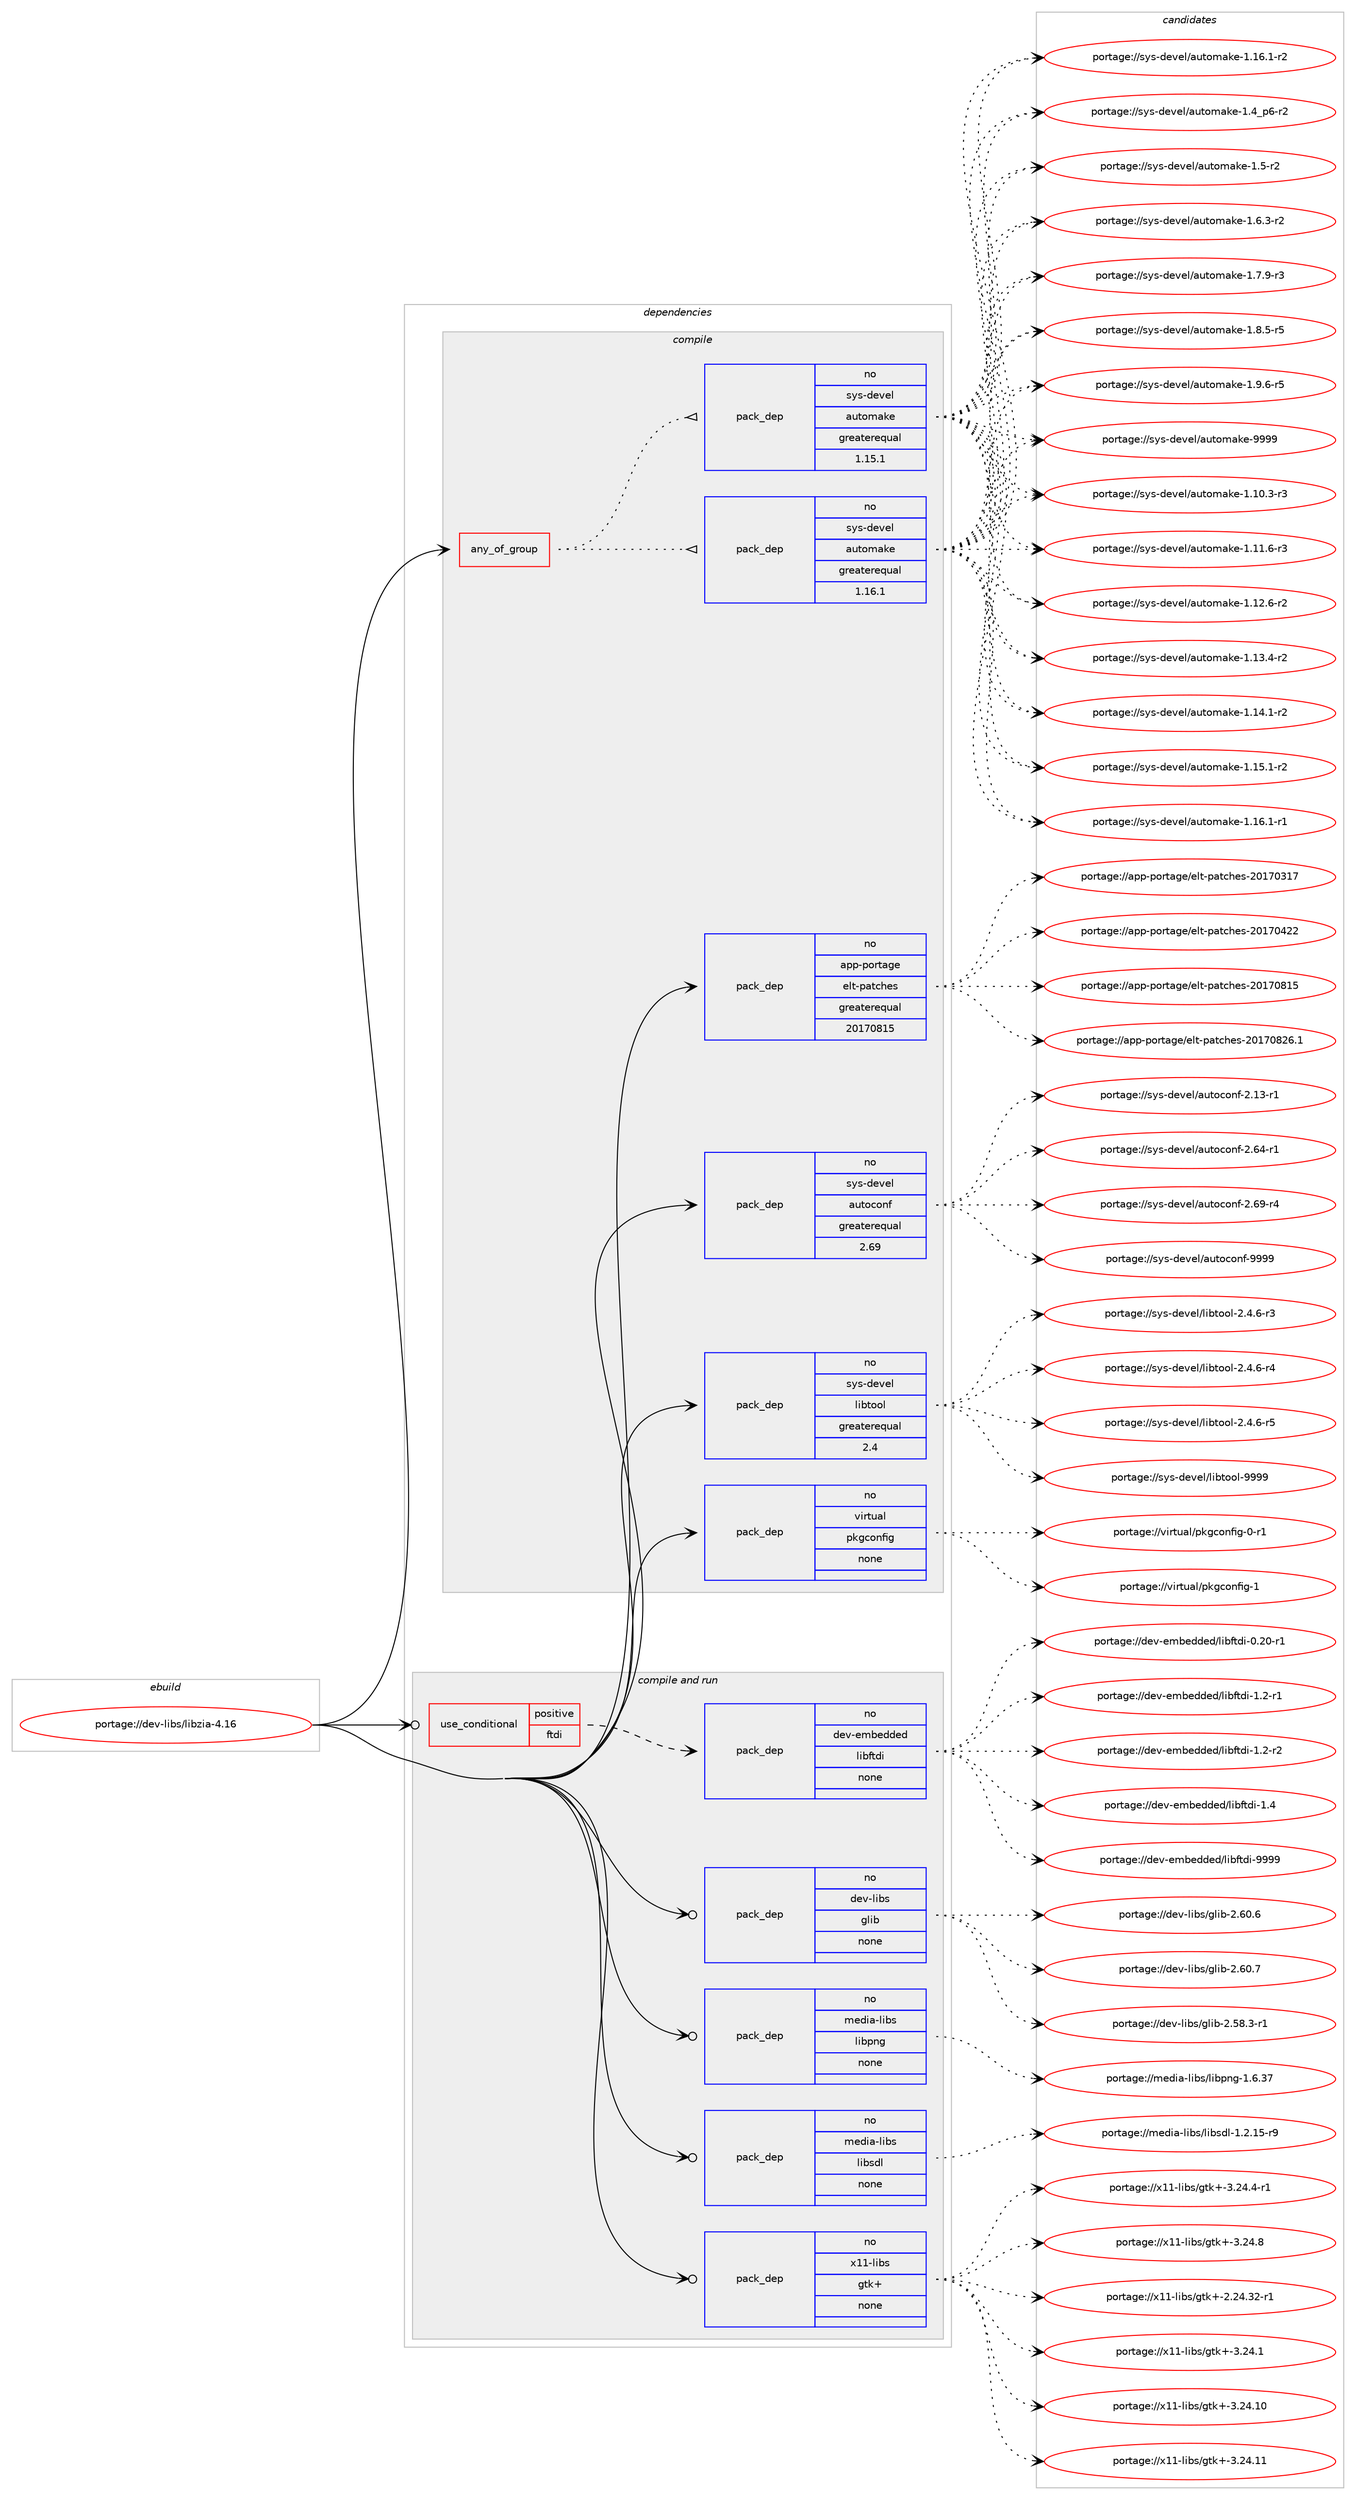 digraph prolog {

# *************
# Graph options
# *************

newrank=true;
concentrate=true;
compound=true;
graph [rankdir=LR,fontname=Helvetica,fontsize=10,ranksep=1.5];#, ranksep=2.5, nodesep=0.2];
edge  [arrowhead=vee];
node  [fontname=Helvetica,fontsize=10];

# **********
# The ebuild
# **********

subgraph cluster_leftcol {
color=gray;
rank=same;
label=<<i>ebuild</i>>;
id [label="portage://dev-libs/libzia-4.16", color=red, width=4, href="../dev-libs/libzia-4.16.svg"];
}

# ****************
# The dependencies
# ****************

subgraph cluster_midcol {
color=gray;
label=<<i>dependencies</i>>;
subgraph cluster_compile {
fillcolor="#eeeeee";
style=filled;
label=<<i>compile</i>>;
subgraph any3016 {
dependency102608 [label=<<TABLE BORDER="0" CELLBORDER="1" CELLSPACING="0" CELLPADDING="4"><TR><TD CELLPADDING="10">any_of_group</TD></TR></TABLE>>, shape=none, color=red];subgraph pack78060 {
dependency102609 [label=<<TABLE BORDER="0" CELLBORDER="1" CELLSPACING="0" CELLPADDING="4" WIDTH="220"><TR><TD ROWSPAN="6" CELLPADDING="30">pack_dep</TD></TR><TR><TD WIDTH="110">no</TD></TR><TR><TD>sys-devel</TD></TR><TR><TD>automake</TD></TR><TR><TD>greaterequal</TD></TR><TR><TD>1.16.1</TD></TR></TABLE>>, shape=none, color=blue];
}
dependency102608:e -> dependency102609:w [weight=20,style="dotted",arrowhead="oinv"];
subgraph pack78061 {
dependency102610 [label=<<TABLE BORDER="0" CELLBORDER="1" CELLSPACING="0" CELLPADDING="4" WIDTH="220"><TR><TD ROWSPAN="6" CELLPADDING="30">pack_dep</TD></TR><TR><TD WIDTH="110">no</TD></TR><TR><TD>sys-devel</TD></TR><TR><TD>automake</TD></TR><TR><TD>greaterequal</TD></TR><TR><TD>1.15.1</TD></TR></TABLE>>, shape=none, color=blue];
}
dependency102608:e -> dependency102610:w [weight=20,style="dotted",arrowhead="oinv"];
}
id:e -> dependency102608:w [weight=20,style="solid",arrowhead="vee"];
subgraph pack78062 {
dependency102611 [label=<<TABLE BORDER="0" CELLBORDER="1" CELLSPACING="0" CELLPADDING="4" WIDTH="220"><TR><TD ROWSPAN="6" CELLPADDING="30">pack_dep</TD></TR><TR><TD WIDTH="110">no</TD></TR><TR><TD>app-portage</TD></TR><TR><TD>elt-patches</TD></TR><TR><TD>greaterequal</TD></TR><TR><TD>20170815</TD></TR></TABLE>>, shape=none, color=blue];
}
id:e -> dependency102611:w [weight=20,style="solid",arrowhead="vee"];
subgraph pack78063 {
dependency102612 [label=<<TABLE BORDER="0" CELLBORDER="1" CELLSPACING="0" CELLPADDING="4" WIDTH="220"><TR><TD ROWSPAN="6" CELLPADDING="30">pack_dep</TD></TR><TR><TD WIDTH="110">no</TD></TR><TR><TD>sys-devel</TD></TR><TR><TD>autoconf</TD></TR><TR><TD>greaterequal</TD></TR><TR><TD>2.69</TD></TR></TABLE>>, shape=none, color=blue];
}
id:e -> dependency102612:w [weight=20,style="solid",arrowhead="vee"];
subgraph pack78064 {
dependency102613 [label=<<TABLE BORDER="0" CELLBORDER="1" CELLSPACING="0" CELLPADDING="4" WIDTH="220"><TR><TD ROWSPAN="6" CELLPADDING="30">pack_dep</TD></TR><TR><TD WIDTH="110">no</TD></TR><TR><TD>sys-devel</TD></TR><TR><TD>libtool</TD></TR><TR><TD>greaterequal</TD></TR><TR><TD>2.4</TD></TR></TABLE>>, shape=none, color=blue];
}
id:e -> dependency102613:w [weight=20,style="solid",arrowhead="vee"];
subgraph pack78065 {
dependency102614 [label=<<TABLE BORDER="0" CELLBORDER="1" CELLSPACING="0" CELLPADDING="4" WIDTH="220"><TR><TD ROWSPAN="6" CELLPADDING="30">pack_dep</TD></TR><TR><TD WIDTH="110">no</TD></TR><TR><TD>virtual</TD></TR><TR><TD>pkgconfig</TD></TR><TR><TD>none</TD></TR><TR><TD></TD></TR></TABLE>>, shape=none, color=blue];
}
id:e -> dependency102614:w [weight=20,style="solid",arrowhead="vee"];
}
subgraph cluster_compileandrun {
fillcolor="#eeeeee";
style=filled;
label=<<i>compile and run</i>>;
subgraph cond21475 {
dependency102615 [label=<<TABLE BORDER="0" CELLBORDER="1" CELLSPACING="0" CELLPADDING="4"><TR><TD ROWSPAN="3" CELLPADDING="10">use_conditional</TD></TR><TR><TD>positive</TD></TR><TR><TD>ftdi</TD></TR></TABLE>>, shape=none, color=red];
subgraph pack78066 {
dependency102616 [label=<<TABLE BORDER="0" CELLBORDER="1" CELLSPACING="0" CELLPADDING="4" WIDTH="220"><TR><TD ROWSPAN="6" CELLPADDING="30">pack_dep</TD></TR><TR><TD WIDTH="110">no</TD></TR><TR><TD>dev-embedded</TD></TR><TR><TD>libftdi</TD></TR><TR><TD>none</TD></TR><TR><TD></TD></TR></TABLE>>, shape=none, color=blue];
}
dependency102615:e -> dependency102616:w [weight=20,style="dashed",arrowhead="vee"];
}
id:e -> dependency102615:w [weight=20,style="solid",arrowhead="odotvee"];
subgraph pack78067 {
dependency102617 [label=<<TABLE BORDER="0" CELLBORDER="1" CELLSPACING="0" CELLPADDING="4" WIDTH="220"><TR><TD ROWSPAN="6" CELLPADDING="30">pack_dep</TD></TR><TR><TD WIDTH="110">no</TD></TR><TR><TD>dev-libs</TD></TR><TR><TD>glib</TD></TR><TR><TD>none</TD></TR><TR><TD></TD></TR></TABLE>>, shape=none, color=blue];
}
id:e -> dependency102617:w [weight=20,style="solid",arrowhead="odotvee"];
subgraph pack78068 {
dependency102618 [label=<<TABLE BORDER="0" CELLBORDER="1" CELLSPACING="0" CELLPADDING="4" WIDTH="220"><TR><TD ROWSPAN="6" CELLPADDING="30">pack_dep</TD></TR><TR><TD WIDTH="110">no</TD></TR><TR><TD>media-libs</TD></TR><TR><TD>libpng</TD></TR><TR><TD>none</TD></TR><TR><TD></TD></TR></TABLE>>, shape=none, color=blue];
}
id:e -> dependency102618:w [weight=20,style="solid",arrowhead="odotvee"];
subgraph pack78069 {
dependency102619 [label=<<TABLE BORDER="0" CELLBORDER="1" CELLSPACING="0" CELLPADDING="4" WIDTH="220"><TR><TD ROWSPAN="6" CELLPADDING="30">pack_dep</TD></TR><TR><TD WIDTH="110">no</TD></TR><TR><TD>media-libs</TD></TR><TR><TD>libsdl</TD></TR><TR><TD>none</TD></TR><TR><TD></TD></TR></TABLE>>, shape=none, color=blue];
}
id:e -> dependency102619:w [weight=20,style="solid",arrowhead="odotvee"];
subgraph pack78070 {
dependency102620 [label=<<TABLE BORDER="0" CELLBORDER="1" CELLSPACING="0" CELLPADDING="4" WIDTH="220"><TR><TD ROWSPAN="6" CELLPADDING="30">pack_dep</TD></TR><TR><TD WIDTH="110">no</TD></TR><TR><TD>x11-libs</TD></TR><TR><TD>gtk+</TD></TR><TR><TD>none</TD></TR><TR><TD></TD></TR></TABLE>>, shape=none, color=blue];
}
id:e -> dependency102620:w [weight=20,style="solid",arrowhead="odotvee"];
}
subgraph cluster_run {
fillcolor="#eeeeee";
style=filled;
label=<<i>run</i>>;
}
}

# **************
# The candidates
# **************

subgraph cluster_choices {
rank=same;
color=gray;
label=<<i>candidates</i>>;

subgraph choice78060 {
color=black;
nodesep=1;
choiceportage11512111545100101118101108479711711611110997107101454946494846514511451 [label="portage://sys-devel/automake-1.10.3-r3", color=red, width=4,href="../sys-devel/automake-1.10.3-r3.svg"];
choiceportage11512111545100101118101108479711711611110997107101454946494946544511451 [label="portage://sys-devel/automake-1.11.6-r3", color=red, width=4,href="../sys-devel/automake-1.11.6-r3.svg"];
choiceportage11512111545100101118101108479711711611110997107101454946495046544511450 [label="portage://sys-devel/automake-1.12.6-r2", color=red, width=4,href="../sys-devel/automake-1.12.6-r2.svg"];
choiceportage11512111545100101118101108479711711611110997107101454946495146524511450 [label="portage://sys-devel/automake-1.13.4-r2", color=red, width=4,href="../sys-devel/automake-1.13.4-r2.svg"];
choiceportage11512111545100101118101108479711711611110997107101454946495246494511450 [label="portage://sys-devel/automake-1.14.1-r2", color=red, width=4,href="../sys-devel/automake-1.14.1-r2.svg"];
choiceportage11512111545100101118101108479711711611110997107101454946495346494511450 [label="portage://sys-devel/automake-1.15.1-r2", color=red, width=4,href="../sys-devel/automake-1.15.1-r2.svg"];
choiceportage11512111545100101118101108479711711611110997107101454946495446494511449 [label="portage://sys-devel/automake-1.16.1-r1", color=red, width=4,href="../sys-devel/automake-1.16.1-r1.svg"];
choiceportage11512111545100101118101108479711711611110997107101454946495446494511450 [label="portage://sys-devel/automake-1.16.1-r2", color=red, width=4,href="../sys-devel/automake-1.16.1-r2.svg"];
choiceportage115121115451001011181011084797117116111109971071014549465295112544511450 [label="portage://sys-devel/automake-1.4_p6-r2", color=red, width=4,href="../sys-devel/automake-1.4_p6-r2.svg"];
choiceportage11512111545100101118101108479711711611110997107101454946534511450 [label="portage://sys-devel/automake-1.5-r2", color=red, width=4,href="../sys-devel/automake-1.5-r2.svg"];
choiceportage115121115451001011181011084797117116111109971071014549465446514511450 [label="portage://sys-devel/automake-1.6.3-r2", color=red, width=4,href="../sys-devel/automake-1.6.3-r2.svg"];
choiceportage115121115451001011181011084797117116111109971071014549465546574511451 [label="portage://sys-devel/automake-1.7.9-r3", color=red, width=4,href="../sys-devel/automake-1.7.9-r3.svg"];
choiceportage115121115451001011181011084797117116111109971071014549465646534511453 [label="portage://sys-devel/automake-1.8.5-r5", color=red, width=4,href="../sys-devel/automake-1.8.5-r5.svg"];
choiceportage115121115451001011181011084797117116111109971071014549465746544511453 [label="portage://sys-devel/automake-1.9.6-r5", color=red, width=4,href="../sys-devel/automake-1.9.6-r5.svg"];
choiceportage115121115451001011181011084797117116111109971071014557575757 [label="portage://sys-devel/automake-9999", color=red, width=4,href="../sys-devel/automake-9999.svg"];
dependency102609:e -> choiceportage11512111545100101118101108479711711611110997107101454946494846514511451:w [style=dotted,weight="100"];
dependency102609:e -> choiceportage11512111545100101118101108479711711611110997107101454946494946544511451:w [style=dotted,weight="100"];
dependency102609:e -> choiceportage11512111545100101118101108479711711611110997107101454946495046544511450:w [style=dotted,weight="100"];
dependency102609:e -> choiceportage11512111545100101118101108479711711611110997107101454946495146524511450:w [style=dotted,weight="100"];
dependency102609:e -> choiceportage11512111545100101118101108479711711611110997107101454946495246494511450:w [style=dotted,weight="100"];
dependency102609:e -> choiceportage11512111545100101118101108479711711611110997107101454946495346494511450:w [style=dotted,weight="100"];
dependency102609:e -> choiceportage11512111545100101118101108479711711611110997107101454946495446494511449:w [style=dotted,weight="100"];
dependency102609:e -> choiceportage11512111545100101118101108479711711611110997107101454946495446494511450:w [style=dotted,weight="100"];
dependency102609:e -> choiceportage115121115451001011181011084797117116111109971071014549465295112544511450:w [style=dotted,weight="100"];
dependency102609:e -> choiceportage11512111545100101118101108479711711611110997107101454946534511450:w [style=dotted,weight="100"];
dependency102609:e -> choiceportage115121115451001011181011084797117116111109971071014549465446514511450:w [style=dotted,weight="100"];
dependency102609:e -> choiceportage115121115451001011181011084797117116111109971071014549465546574511451:w [style=dotted,weight="100"];
dependency102609:e -> choiceportage115121115451001011181011084797117116111109971071014549465646534511453:w [style=dotted,weight="100"];
dependency102609:e -> choiceportage115121115451001011181011084797117116111109971071014549465746544511453:w [style=dotted,weight="100"];
dependency102609:e -> choiceportage115121115451001011181011084797117116111109971071014557575757:w [style=dotted,weight="100"];
}
subgraph choice78061 {
color=black;
nodesep=1;
choiceportage11512111545100101118101108479711711611110997107101454946494846514511451 [label="portage://sys-devel/automake-1.10.3-r3", color=red, width=4,href="../sys-devel/automake-1.10.3-r3.svg"];
choiceportage11512111545100101118101108479711711611110997107101454946494946544511451 [label="portage://sys-devel/automake-1.11.6-r3", color=red, width=4,href="../sys-devel/automake-1.11.6-r3.svg"];
choiceportage11512111545100101118101108479711711611110997107101454946495046544511450 [label="portage://sys-devel/automake-1.12.6-r2", color=red, width=4,href="../sys-devel/automake-1.12.6-r2.svg"];
choiceportage11512111545100101118101108479711711611110997107101454946495146524511450 [label="portage://sys-devel/automake-1.13.4-r2", color=red, width=4,href="../sys-devel/automake-1.13.4-r2.svg"];
choiceportage11512111545100101118101108479711711611110997107101454946495246494511450 [label="portage://sys-devel/automake-1.14.1-r2", color=red, width=4,href="../sys-devel/automake-1.14.1-r2.svg"];
choiceportage11512111545100101118101108479711711611110997107101454946495346494511450 [label="portage://sys-devel/automake-1.15.1-r2", color=red, width=4,href="../sys-devel/automake-1.15.1-r2.svg"];
choiceportage11512111545100101118101108479711711611110997107101454946495446494511449 [label="portage://sys-devel/automake-1.16.1-r1", color=red, width=4,href="../sys-devel/automake-1.16.1-r1.svg"];
choiceportage11512111545100101118101108479711711611110997107101454946495446494511450 [label="portage://sys-devel/automake-1.16.1-r2", color=red, width=4,href="../sys-devel/automake-1.16.1-r2.svg"];
choiceportage115121115451001011181011084797117116111109971071014549465295112544511450 [label="portage://sys-devel/automake-1.4_p6-r2", color=red, width=4,href="../sys-devel/automake-1.4_p6-r2.svg"];
choiceportage11512111545100101118101108479711711611110997107101454946534511450 [label="portage://sys-devel/automake-1.5-r2", color=red, width=4,href="../sys-devel/automake-1.5-r2.svg"];
choiceportage115121115451001011181011084797117116111109971071014549465446514511450 [label="portage://sys-devel/automake-1.6.3-r2", color=red, width=4,href="../sys-devel/automake-1.6.3-r2.svg"];
choiceportage115121115451001011181011084797117116111109971071014549465546574511451 [label="portage://sys-devel/automake-1.7.9-r3", color=red, width=4,href="../sys-devel/automake-1.7.9-r3.svg"];
choiceportage115121115451001011181011084797117116111109971071014549465646534511453 [label="portage://sys-devel/automake-1.8.5-r5", color=red, width=4,href="../sys-devel/automake-1.8.5-r5.svg"];
choiceportage115121115451001011181011084797117116111109971071014549465746544511453 [label="portage://sys-devel/automake-1.9.6-r5", color=red, width=4,href="../sys-devel/automake-1.9.6-r5.svg"];
choiceportage115121115451001011181011084797117116111109971071014557575757 [label="portage://sys-devel/automake-9999", color=red, width=4,href="../sys-devel/automake-9999.svg"];
dependency102610:e -> choiceportage11512111545100101118101108479711711611110997107101454946494846514511451:w [style=dotted,weight="100"];
dependency102610:e -> choiceportage11512111545100101118101108479711711611110997107101454946494946544511451:w [style=dotted,weight="100"];
dependency102610:e -> choiceportage11512111545100101118101108479711711611110997107101454946495046544511450:w [style=dotted,weight="100"];
dependency102610:e -> choiceportage11512111545100101118101108479711711611110997107101454946495146524511450:w [style=dotted,weight="100"];
dependency102610:e -> choiceportage11512111545100101118101108479711711611110997107101454946495246494511450:w [style=dotted,weight="100"];
dependency102610:e -> choiceportage11512111545100101118101108479711711611110997107101454946495346494511450:w [style=dotted,weight="100"];
dependency102610:e -> choiceportage11512111545100101118101108479711711611110997107101454946495446494511449:w [style=dotted,weight="100"];
dependency102610:e -> choiceportage11512111545100101118101108479711711611110997107101454946495446494511450:w [style=dotted,weight="100"];
dependency102610:e -> choiceportage115121115451001011181011084797117116111109971071014549465295112544511450:w [style=dotted,weight="100"];
dependency102610:e -> choiceportage11512111545100101118101108479711711611110997107101454946534511450:w [style=dotted,weight="100"];
dependency102610:e -> choiceportage115121115451001011181011084797117116111109971071014549465446514511450:w [style=dotted,weight="100"];
dependency102610:e -> choiceportage115121115451001011181011084797117116111109971071014549465546574511451:w [style=dotted,weight="100"];
dependency102610:e -> choiceportage115121115451001011181011084797117116111109971071014549465646534511453:w [style=dotted,weight="100"];
dependency102610:e -> choiceportage115121115451001011181011084797117116111109971071014549465746544511453:w [style=dotted,weight="100"];
dependency102610:e -> choiceportage115121115451001011181011084797117116111109971071014557575757:w [style=dotted,weight="100"];
}
subgraph choice78062 {
color=black;
nodesep=1;
choiceportage97112112451121111141169710310147101108116451129711699104101115455048495548514955 [label="portage://app-portage/elt-patches-20170317", color=red, width=4,href="../app-portage/elt-patches-20170317.svg"];
choiceportage97112112451121111141169710310147101108116451129711699104101115455048495548525050 [label="portage://app-portage/elt-patches-20170422", color=red, width=4,href="../app-portage/elt-patches-20170422.svg"];
choiceportage97112112451121111141169710310147101108116451129711699104101115455048495548564953 [label="portage://app-portage/elt-patches-20170815", color=red, width=4,href="../app-portage/elt-patches-20170815.svg"];
choiceportage971121124511211111411697103101471011081164511297116991041011154550484955485650544649 [label="portage://app-portage/elt-patches-20170826.1", color=red, width=4,href="../app-portage/elt-patches-20170826.1.svg"];
dependency102611:e -> choiceportage97112112451121111141169710310147101108116451129711699104101115455048495548514955:w [style=dotted,weight="100"];
dependency102611:e -> choiceportage97112112451121111141169710310147101108116451129711699104101115455048495548525050:w [style=dotted,weight="100"];
dependency102611:e -> choiceportage97112112451121111141169710310147101108116451129711699104101115455048495548564953:w [style=dotted,weight="100"];
dependency102611:e -> choiceportage971121124511211111411697103101471011081164511297116991041011154550484955485650544649:w [style=dotted,weight="100"];
}
subgraph choice78063 {
color=black;
nodesep=1;
choiceportage1151211154510010111810110847971171161119911111010245504649514511449 [label="portage://sys-devel/autoconf-2.13-r1", color=red, width=4,href="../sys-devel/autoconf-2.13-r1.svg"];
choiceportage1151211154510010111810110847971171161119911111010245504654524511449 [label="portage://sys-devel/autoconf-2.64-r1", color=red, width=4,href="../sys-devel/autoconf-2.64-r1.svg"];
choiceportage1151211154510010111810110847971171161119911111010245504654574511452 [label="portage://sys-devel/autoconf-2.69-r4", color=red, width=4,href="../sys-devel/autoconf-2.69-r4.svg"];
choiceportage115121115451001011181011084797117116111991111101024557575757 [label="portage://sys-devel/autoconf-9999", color=red, width=4,href="../sys-devel/autoconf-9999.svg"];
dependency102612:e -> choiceportage1151211154510010111810110847971171161119911111010245504649514511449:w [style=dotted,weight="100"];
dependency102612:e -> choiceportage1151211154510010111810110847971171161119911111010245504654524511449:w [style=dotted,weight="100"];
dependency102612:e -> choiceportage1151211154510010111810110847971171161119911111010245504654574511452:w [style=dotted,weight="100"];
dependency102612:e -> choiceportage115121115451001011181011084797117116111991111101024557575757:w [style=dotted,weight="100"];
}
subgraph choice78064 {
color=black;
nodesep=1;
choiceportage1151211154510010111810110847108105981161111111084550465246544511451 [label="portage://sys-devel/libtool-2.4.6-r3", color=red, width=4,href="../sys-devel/libtool-2.4.6-r3.svg"];
choiceportage1151211154510010111810110847108105981161111111084550465246544511452 [label="portage://sys-devel/libtool-2.4.6-r4", color=red, width=4,href="../sys-devel/libtool-2.4.6-r4.svg"];
choiceportage1151211154510010111810110847108105981161111111084550465246544511453 [label="portage://sys-devel/libtool-2.4.6-r5", color=red, width=4,href="../sys-devel/libtool-2.4.6-r5.svg"];
choiceportage1151211154510010111810110847108105981161111111084557575757 [label="portage://sys-devel/libtool-9999", color=red, width=4,href="../sys-devel/libtool-9999.svg"];
dependency102613:e -> choiceportage1151211154510010111810110847108105981161111111084550465246544511451:w [style=dotted,weight="100"];
dependency102613:e -> choiceportage1151211154510010111810110847108105981161111111084550465246544511452:w [style=dotted,weight="100"];
dependency102613:e -> choiceportage1151211154510010111810110847108105981161111111084550465246544511453:w [style=dotted,weight="100"];
dependency102613:e -> choiceportage1151211154510010111810110847108105981161111111084557575757:w [style=dotted,weight="100"];
}
subgraph choice78065 {
color=black;
nodesep=1;
choiceportage11810511411611797108471121071039911111010210510345484511449 [label="portage://virtual/pkgconfig-0-r1", color=red, width=4,href="../virtual/pkgconfig-0-r1.svg"];
choiceportage1181051141161179710847112107103991111101021051034549 [label="portage://virtual/pkgconfig-1", color=red, width=4,href="../virtual/pkgconfig-1.svg"];
dependency102614:e -> choiceportage11810511411611797108471121071039911111010210510345484511449:w [style=dotted,weight="100"];
dependency102614:e -> choiceportage1181051141161179710847112107103991111101021051034549:w [style=dotted,weight="100"];
}
subgraph choice78066 {
color=black;
nodesep=1;
choiceportage1001011184510110998101100100101100471081059810211610010545484650484511449 [label="portage://dev-embedded/libftdi-0.20-r1", color=red, width=4,href="../dev-embedded/libftdi-0.20-r1.svg"];
choiceportage10010111845101109981011001001011004710810598102116100105454946504511449 [label="portage://dev-embedded/libftdi-1.2-r1", color=red, width=4,href="../dev-embedded/libftdi-1.2-r1.svg"];
choiceportage10010111845101109981011001001011004710810598102116100105454946504511450 [label="portage://dev-embedded/libftdi-1.2-r2", color=red, width=4,href="../dev-embedded/libftdi-1.2-r2.svg"];
choiceportage1001011184510110998101100100101100471081059810211610010545494652 [label="portage://dev-embedded/libftdi-1.4", color=red, width=4,href="../dev-embedded/libftdi-1.4.svg"];
choiceportage100101118451011099810110010010110047108105981021161001054557575757 [label="portage://dev-embedded/libftdi-9999", color=red, width=4,href="../dev-embedded/libftdi-9999.svg"];
dependency102616:e -> choiceportage1001011184510110998101100100101100471081059810211610010545484650484511449:w [style=dotted,weight="100"];
dependency102616:e -> choiceportage10010111845101109981011001001011004710810598102116100105454946504511449:w [style=dotted,weight="100"];
dependency102616:e -> choiceportage10010111845101109981011001001011004710810598102116100105454946504511450:w [style=dotted,weight="100"];
dependency102616:e -> choiceportage1001011184510110998101100100101100471081059810211610010545494652:w [style=dotted,weight="100"];
dependency102616:e -> choiceportage100101118451011099810110010010110047108105981021161001054557575757:w [style=dotted,weight="100"];
}
subgraph choice78067 {
color=black;
nodesep=1;
choiceportage10010111845108105981154710310810598455046535646514511449 [label="portage://dev-libs/glib-2.58.3-r1", color=red, width=4,href="../dev-libs/glib-2.58.3-r1.svg"];
choiceportage1001011184510810598115471031081059845504654484654 [label="portage://dev-libs/glib-2.60.6", color=red, width=4,href="../dev-libs/glib-2.60.6.svg"];
choiceportage1001011184510810598115471031081059845504654484655 [label="portage://dev-libs/glib-2.60.7", color=red, width=4,href="../dev-libs/glib-2.60.7.svg"];
dependency102617:e -> choiceportage10010111845108105981154710310810598455046535646514511449:w [style=dotted,weight="100"];
dependency102617:e -> choiceportage1001011184510810598115471031081059845504654484654:w [style=dotted,weight="100"];
dependency102617:e -> choiceportage1001011184510810598115471031081059845504654484655:w [style=dotted,weight="100"];
}
subgraph choice78068 {
color=black;
nodesep=1;
choiceportage109101100105974510810598115471081059811211010345494654465155 [label="portage://media-libs/libpng-1.6.37", color=red, width=4,href="../media-libs/libpng-1.6.37.svg"];
dependency102618:e -> choiceportage109101100105974510810598115471081059811211010345494654465155:w [style=dotted,weight="100"];
}
subgraph choice78069 {
color=black;
nodesep=1;
choiceportage1091011001059745108105981154710810598115100108454946504649534511457 [label="portage://media-libs/libsdl-1.2.15-r9", color=red, width=4,href="../media-libs/libsdl-1.2.15-r9.svg"];
dependency102619:e -> choiceportage1091011001059745108105981154710810598115100108454946504649534511457:w [style=dotted,weight="100"];
}
subgraph choice78070 {
color=black;
nodesep=1;
choiceportage12049494510810598115471031161074345504650524651504511449 [label="portage://x11-libs/gtk+-2.24.32-r1", color=red, width=4,href="../x11-libs/gtk+-2.24.32-r1.svg"];
choiceportage12049494510810598115471031161074345514650524649 [label="portage://x11-libs/gtk+-3.24.1", color=red, width=4,href="../x11-libs/gtk+-3.24.1.svg"];
choiceportage1204949451081059811547103116107434551465052464948 [label="portage://x11-libs/gtk+-3.24.10", color=red, width=4,href="../x11-libs/gtk+-3.24.10.svg"];
choiceportage1204949451081059811547103116107434551465052464949 [label="portage://x11-libs/gtk+-3.24.11", color=red, width=4,href="../x11-libs/gtk+-3.24.11.svg"];
choiceportage120494945108105981154710311610743455146505246524511449 [label="portage://x11-libs/gtk+-3.24.4-r1", color=red, width=4,href="../x11-libs/gtk+-3.24.4-r1.svg"];
choiceportage12049494510810598115471031161074345514650524656 [label="portage://x11-libs/gtk+-3.24.8", color=red, width=4,href="../x11-libs/gtk+-3.24.8.svg"];
dependency102620:e -> choiceportage12049494510810598115471031161074345504650524651504511449:w [style=dotted,weight="100"];
dependency102620:e -> choiceportage12049494510810598115471031161074345514650524649:w [style=dotted,weight="100"];
dependency102620:e -> choiceportage1204949451081059811547103116107434551465052464948:w [style=dotted,weight="100"];
dependency102620:e -> choiceportage1204949451081059811547103116107434551465052464949:w [style=dotted,weight="100"];
dependency102620:e -> choiceportage120494945108105981154710311610743455146505246524511449:w [style=dotted,weight="100"];
dependency102620:e -> choiceportage12049494510810598115471031161074345514650524656:w [style=dotted,weight="100"];
}
}

}
